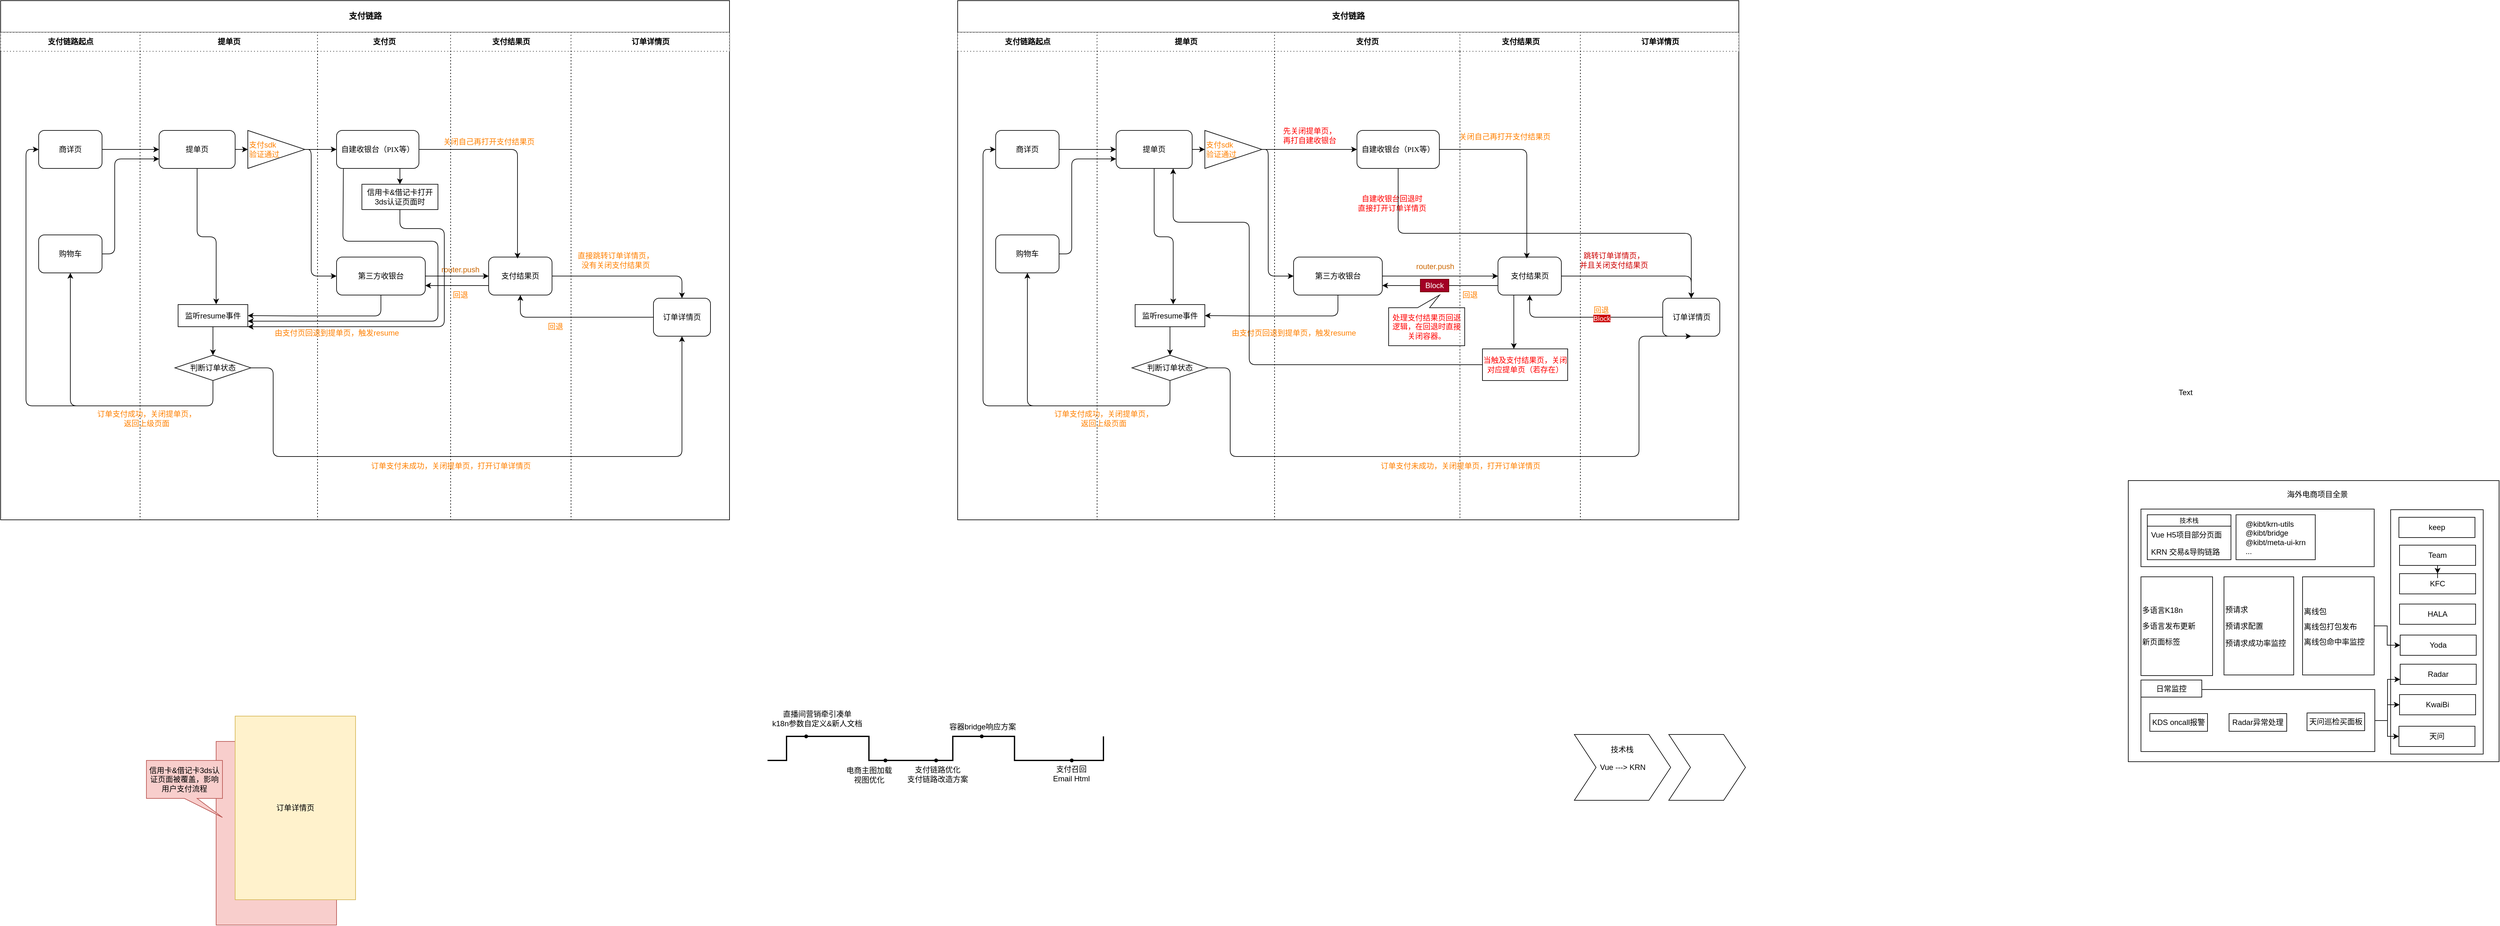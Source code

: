<mxfile version="22.1.11" type="github">
  <diagram name="Page-1" id="74e2e168-ea6b-b213-b513-2b3c1d86103e">
    <mxGraphModel dx="872" dy="529" grid="0" gridSize="10" guides="0" tooltips="1" connect="1" arrows="1" fold="1" page="1" pageScale="1" pageWidth="1100" pageHeight="850" background="none" math="0" shadow="0">
      <root>
        <mxCell id="0" />
        <mxCell id="1" parent="0" />
        <mxCell id="77e6c97f196da883-1" value="&lt;p style=&quot;line-height: 270%;&quot;&gt;&lt;font style=&quot;font-size: 13px;&quot;&gt;支付链路&lt;/font&gt;&lt;/p&gt;" style="swimlane;html=1;childLayout=stackLayout;startSize=50;rounded=0;shadow=0;labelBackgroundColor=none;strokeWidth=1;fontFamily=Verdana;fontSize=8;align=center;" parent="1" vertex="1">
          <mxGeometry x="80" y="150" width="1150" height="820" as="geometry">
            <mxRectangle x="70" y="40" width="70" height="20" as="alternateBounds" />
          </mxGeometry>
        </mxCell>
        <mxCell id="77e6c97f196da883-2" value="支付链路起点" style="swimlane;html=1;startSize=30;dashed=1;dashPattern=1 4;" parent="77e6c97f196da883-1" vertex="1">
          <mxGeometry y="50" width="220" height="770" as="geometry">
            <mxRectangle y="20" width="40" height="730" as="alternateBounds" />
          </mxGeometry>
        </mxCell>
        <mxCell id="77e6c97f196da883-10" value="&lt;font style=&quot;font-size: 12px;&quot;&gt;商详页&lt;/font&gt;" style="rounded=1;whiteSpace=wrap;html=1;shadow=0;labelBackgroundColor=none;strokeWidth=1;fontFamily=Verdana;fontSize=8;align=center;" parent="77e6c97f196da883-2" vertex="1">
          <mxGeometry x="60" y="155" width="100" height="60" as="geometry" />
        </mxCell>
        <mxCell id="P8WrUf40X3M7dqkF6_TZ-1" value="&lt;font style=&quot;font-size: 12px;&quot;&gt;购物车&lt;/font&gt;" style="rounded=1;whiteSpace=wrap;html=1;shadow=0;labelBackgroundColor=none;strokeWidth=1;fontFamily=Verdana;fontSize=8;align=center;" parent="77e6c97f196da883-2" vertex="1">
          <mxGeometry x="60" y="320" width="100" height="60" as="geometry" />
        </mxCell>
        <mxCell id="77e6c97f196da883-3" value="提单页" style="swimlane;html=1;startSize=30;dashed=1;dashPattern=1 4;" parent="77e6c97f196da883-1" vertex="1">
          <mxGeometry x="220" y="50" width="280" height="770" as="geometry" />
        </mxCell>
        <mxCell id="P8WrUf40X3M7dqkF6_TZ-40" style="edgeStyle=orthogonalEdgeStyle;rounded=1;orthogonalLoop=1;jettySize=auto;html=1;exitX=0.5;exitY=1;exitDx=0;exitDy=0;entryX=0.546;entryY=-0.01;entryDx=0;entryDy=0;entryPerimeter=0;" parent="77e6c97f196da883-3" source="77e6c97f196da883-11" target="P8WrUf40X3M7dqkF6_TZ-5" edge="1">
          <mxGeometry relative="1" as="geometry">
            <Array as="points">
              <mxPoint x="90" y="323" />
              <mxPoint x="120" y="323" />
            </Array>
          </mxGeometry>
        </mxCell>
        <mxCell id="77e6c97f196da883-11" value="&lt;font style=&quot;font-size: 12px;&quot;&gt;提单页&lt;/font&gt;" style="rounded=1;whiteSpace=wrap;html=1;shadow=0;labelBackgroundColor=none;strokeWidth=1;fontFamily=Verdana;fontSize=8;align=center;" parent="77e6c97f196da883-3" vertex="1">
          <mxGeometry x="30" y="155" width="120" height="60" as="geometry" />
        </mxCell>
        <mxCell id="P8WrUf40X3M7dqkF6_TZ-7" style="edgeStyle=orthogonalEdgeStyle;rounded=0;orthogonalLoop=1;jettySize=auto;html=1;exitX=0.5;exitY=1;exitDx=0;exitDy=0;entryX=0.5;entryY=0;entryDx=0;entryDy=0;" parent="77e6c97f196da883-3" source="P8WrUf40X3M7dqkF6_TZ-5" target="P8WrUf40X3M7dqkF6_TZ-8" edge="1">
          <mxGeometry relative="1" as="geometry">
            <mxPoint x="79.97" y="400.0" as="targetPoint" />
          </mxGeometry>
        </mxCell>
        <mxCell id="P8WrUf40X3M7dqkF6_TZ-5" value="监听resume事件" style="rounded=0;whiteSpace=wrap;html=1;" parent="77e6c97f196da883-3" vertex="1">
          <mxGeometry x="60" y="430" width="110" height="35" as="geometry" />
        </mxCell>
        <mxCell id="P8WrUf40X3M7dqkF6_TZ-8" value="判断订单状态" style="rhombus;whiteSpace=wrap;html=1;" parent="77e6c97f196da883-3" vertex="1">
          <mxGeometry x="55" y="510" width="120" height="40" as="geometry" />
        </mxCell>
        <mxCell id="P8WrUf40X3M7dqkF6_TZ-12" value="&lt;font color=&quot;#ff8000&quot;&gt;订单支付成功，关闭提单页，&lt;br&gt;返回上级页面&lt;/font&gt;" style="text;html=1;align=center;verticalAlign=middle;resizable=0;points=[];autosize=1;strokeColor=none;fillColor=none;" parent="77e6c97f196da883-3" vertex="1">
          <mxGeometry x="-80" y="590" width="180" height="40" as="geometry" />
        </mxCell>
        <mxCell id="P8WrUf40X3M7dqkF6_TZ-19" value="&lt;font color=&quot;#ff8000&quot;&gt;支付sdk&lt;br&gt;验证通过&lt;/font&gt;" style="triangle;whiteSpace=wrap;html=1;align=left;" parent="77e6c97f196da883-3" vertex="1">
          <mxGeometry x="170" y="155" width="90" height="60" as="geometry" />
        </mxCell>
        <mxCell id="P8WrUf40X3M7dqkF6_TZ-20" style="edgeStyle=orthogonalEdgeStyle;rounded=0;orthogonalLoop=1;jettySize=auto;html=1;exitX=1;exitY=0.5;exitDx=0;exitDy=0;entryX=0;entryY=0.5;entryDx=0;entryDy=0;" parent="77e6c97f196da883-3" source="77e6c97f196da883-11" target="P8WrUf40X3M7dqkF6_TZ-19" edge="1">
          <mxGeometry relative="1" as="geometry" />
        </mxCell>
        <mxCell id="77e6c97f196da883-4" value="支付页" style="swimlane;html=1;startSize=30;dashed=1;dashPattern=1 4;" parent="77e6c97f196da883-1" vertex="1">
          <mxGeometry x="500" y="50" width="210" height="770" as="geometry" />
        </mxCell>
        <mxCell id="P8WrUf40X3M7dqkF6_TZ-47" style="edgeStyle=orthogonalEdgeStyle;rounded=0;orthogonalLoop=1;jettySize=auto;html=1;exitX=0.75;exitY=1;exitDx=0;exitDy=0;entryX=0.5;entryY=0;entryDx=0;entryDy=0;" parent="77e6c97f196da883-4" source="77e6c97f196da883-12" target="P8WrUf40X3M7dqkF6_TZ-46" edge="1">
          <mxGeometry relative="1" as="geometry" />
        </mxCell>
        <mxCell id="77e6c97f196da883-12" value="&lt;font style=&quot;font-size: 12px;&quot;&gt;自建收银台（PIX等）&lt;/font&gt;" style="rounded=1;whiteSpace=wrap;html=1;shadow=0;labelBackgroundColor=none;strokeWidth=1;fontFamily=Verdana;fontSize=8;align=center;" parent="77e6c97f196da883-4" vertex="1">
          <mxGeometry x="30" y="155" width="130" height="60" as="geometry" />
        </mxCell>
        <mxCell id="77e6c97f196da883-14" value="&lt;font style=&quot;font-size: 12px;&quot;&gt;第三方收银台&lt;/font&gt;" style="rounded=1;whiteSpace=wrap;html=1;shadow=0;labelBackgroundColor=none;strokeWidth=1;fontFamily=Verdana;fontSize=8;align=center;" parent="77e6c97f196da883-4" vertex="1">
          <mxGeometry x="30" y="355" width="140" height="60" as="geometry" />
        </mxCell>
        <mxCell id="P8WrUf40X3M7dqkF6_TZ-26" value="&lt;font color=&quot;#ff8000&quot;&gt;由支付页回退到提单页，触发resume&lt;/font&gt;" style="text;html=1;align=center;verticalAlign=middle;resizable=0;points=[];autosize=1;strokeColor=none;fillColor=none;" parent="77e6c97f196da883-4" vertex="1">
          <mxGeometry x="-80" y="460" width="220" height="30" as="geometry" />
        </mxCell>
        <mxCell id="P8WrUf40X3M7dqkF6_TZ-46" value="信用卡&amp;amp;借记卡打开3ds认证页面时" style="rounded=0;whiteSpace=wrap;html=1;" parent="77e6c97f196da883-4" vertex="1">
          <mxGeometry x="70" y="240" width="120" height="40" as="geometry" />
        </mxCell>
        <mxCell id="77e6c97f196da883-5" value="支付结果页" style="swimlane;html=1;startSize=30;dashed=1;dashPattern=1 4;" parent="77e6c97f196da883-1" vertex="1">
          <mxGeometry x="710" y="50" width="190" height="770" as="geometry" />
        </mxCell>
        <mxCell id="77e6c97f196da883-15" value="&lt;font style=&quot;font-size: 12px;&quot;&gt;支付结果页&lt;/font&gt;" style="rounded=1;whiteSpace=wrap;html=1;shadow=0;labelBackgroundColor=none;strokeWidth=1;fontFamily=Verdana;fontSize=8;align=center;" parent="77e6c97f196da883-5" vertex="1">
          <mxGeometry x="60" y="355" width="100" height="60" as="geometry" />
        </mxCell>
        <mxCell id="P8WrUf40X3M7dqkF6_TZ-15" value="&lt;font color=&quot;#ff8000&quot;&gt;订单支付未成功，关闭提单页，打开订单详情页&lt;/font&gt;" style="text;html=1;align=center;verticalAlign=middle;resizable=0;points=[];autosize=1;strokeColor=none;fillColor=none;" parent="77e6c97f196da883-5" vertex="1">
          <mxGeometry x="-140" y="670" width="280" height="30" as="geometry" />
        </mxCell>
        <mxCell id="P8WrUf40X3M7dqkF6_TZ-33" value="&lt;font color=&quot;#ff8000&quot;&gt;回退&lt;/font&gt;" style="text;html=1;align=center;verticalAlign=middle;resizable=0;points=[];autosize=1;strokeColor=none;fillColor=none;" parent="77e6c97f196da883-5" vertex="1">
          <mxGeometry x="140" y="450" width="50" height="30" as="geometry" />
        </mxCell>
        <mxCell id="P8WrUf40X3M7dqkF6_TZ-35" value="&lt;font color=&quot;#ff8000&quot;&gt;回退&lt;/font&gt;" style="text;html=1;align=center;verticalAlign=middle;resizable=0;points=[];autosize=1;strokeColor=none;fillColor=none;" parent="77e6c97f196da883-5" vertex="1">
          <mxGeometry x="-10" y="400" width="50" height="30" as="geometry" />
        </mxCell>
        <mxCell id="P8WrUf40X3M7dqkF6_TZ-45" value="&lt;font color=&quot;#cc6600&quot;&gt;router.push&lt;/font&gt;" style="text;html=1;align=center;verticalAlign=middle;resizable=0;points=[];autosize=1;strokeColor=none;fillColor=none;" parent="77e6c97f196da883-5" vertex="1">
          <mxGeometry x="-25" y="360" width="80" height="30" as="geometry" />
        </mxCell>
        <mxCell id="77e6c97f196da883-6" value="订单详情页" style="swimlane;html=1;startSize=30;dashed=1;dashPattern=1 4;" parent="77e6c97f196da883-1" vertex="1">
          <mxGeometry x="900" y="50" width="250" height="770" as="geometry" />
        </mxCell>
        <mxCell id="77e6c97f196da883-18" value="&lt;font style=&quot;font-size: 12px;&quot;&gt;订单详情页&lt;/font&gt;" style="rounded=1;whiteSpace=wrap;html=1;shadow=0;labelBackgroundColor=none;strokeWidth=1;fontFamily=Verdana;fontSize=8;align=center;" parent="77e6c97f196da883-6" vertex="1">
          <mxGeometry x="130" y="420" width="90" height="60" as="geometry" />
        </mxCell>
        <mxCell id="P8WrUf40X3M7dqkF6_TZ-31" value="&lt;font color=&quot;#ff8000&quot;&gt;直接跳转订单详情页，&lt;br&gt;没有关闭支付结果页&lt;/font&gt;" style="text;html=1;align=center;verticalAlign=middle;resizable=0;points=[];autosize=1;strokeColor=none;fillColor=none;" parent="77e6c97f196da883-6" vertex="1">
          <mxGeometry y="340" width="140" height="40" as="geometry" />
        </mxCell>
        <mxCell id="P8WrUf40X3M7dqkF6_TZ-2" style="edgeStyle=orthogonalEdgeStyle;rounded=1;orthogonalLoop=1;jettySize=auto;html=1;exitX=1;exitY=0.5;exitDx=0;exitDy=0;entryX=0;entryY=0.5;entryDx=0;entryDy=0;" parent="77e6c97f196da883-1" source="77e6c97f196da883-10" target="77e6c97f196da883-11" edge="1">
          <mxGeometry relative="1" as="geometry" />
        </mxCell>
        <mxCell id="P8WrUf40X3M7dqkF6_TZ-3" style="edgeStyle=orthogonalEdgeStyle;rounded=1;orthogonalLoop=1;jettySize=auto;html=1;entryX=0;entryY=0.75;entryDx=0;entryDy=0;" parent="77e6c97f196da883-1" source="P8WrUf40X3M7dqkF6_TZ-1" target="77e6c97f196da883-11" edge="1">
          <mxGeometry relative="1" as="geometry">
            <Array as="points">
              <mxPoint x="180" y="400" />
              <mxPoint x="180" y="250" />
            </Array>
          </mxGeometry>
        </mxCell>
        <mxCell id="P8WrUf40X3M7dqkF6_TZ-9" style="edgeStyle=orthogonalEdgeStyle;rounded=1;orthogonalLoop=1;jettySize=auto;html=1;exitX=0.5;exitY=1;exitDx=0;exitDy=0;entryX=0.5;entryY=1;entryDx=0;entryDy=0;" parent="77e6c97f196da883-1" source="P8WrUf40X3M7dqkF6_TZ-8" target="P8WrUf40X3M7dqkF6_TZ-1" edge="1">
          <mxGeometry relative="1" as="geometry">
            <Array as="points">
              <mxPoint x="275" y="640" />
              <mxPoint x="80" y="640" />
            </Array>
          </mxGeometry>
        </mxCell>
        <mxCell id="P8WrUf40X3M7dqkF6_TZ-21" style="edgeStyle=orthogonalEdgeStyle;rounded=1;orthogonalLoop=1;jettySize=auto;html=1;entryX=1;entryY=0.5;entryDx=0;entryDy=0;" parent="77e6c97f196da883-1" source="77e6c97f196da883-14" target="P8WrUf40X3M7dqkF6_TZ-5" edge="1">
          <mxGeometry relative="1" as="geometry">
            <Array as="points">
              <mxPoint x="600" y="498" />
              <mxPoint x="460" y="498" />
            </Array>
          </mxGeometry>
        </mxCell>
        <mxCell id="P8WrUf40X3M7dqkF6_TZ-28" style="edgeStyle=orthogonalEdgeStyle;rounded=0;orthogonalLoop=1;jettySize=auto;html=1;" parent="77e6c97f196da883-1" source="77e6c97f196da883-14" target="77e6c97f196da883-15" edge="1">
          <mxGeometry relative="1" as="geometry" />
        </mxCell>
        <mxCell id="P8WrUf40X3M7dqkF6_TZ-29" style="edgeStyle=orthogonalEdgeStyle;rounded=1;orthogonalLoop=1;jettySize=auto;html=1;exitX=1;exitY=0.5;exitDx=0;exitDy=0;entryX=0.455;entryY=0.039;entryDx=0;entryDy=0;entryPerimeter=0;" parent="77e6c97f196da883-1" source="77e6c97f196da883-12" target="77e6c97f196da883-15" edge="1">
          <mxGeometry relative="1" as="geometry" />
        </mxCell>
        <mxCell id="P8WrUf40X3M7dqkF6_TZ-14" style="edgeStyle=orthogonalEdgeStyle;rounded=1;orthogonalLoop=1;jettySize=auto;html=1;exitX=1;exitY=0.5;exitDx=0;exitDy=0;entryX=0.5;entryY=1;entryDx=0;entryDy=0;" parent="77e6c97f196da883-1" source="P8WrUf40X3M7dqkF6_TZ-8" target="77e6c97f196da883-18" edge="1">
          <mxGeometry relative="1" as="geometry">
            <mxPoint x="420.03" y="520.0" as="sourcePoint" />
            <mxPoint x="780" y="540" as="targetPoint" />
            <Array as="points">
              <mxPoint x="430" y="580" />
              <mxPoint x="430" y="720" />
              <mxPoint x="1075" y="720" />
            </Array>
          </mxGeometry>
        </mxCell>
        <mxCell id="P8WrUf40X3M7dqkF6_TZ-32" style="edgeStyle=orthogonalEdgeStyle;rounded=1;orthogonalLoop=1;jettySize=auto;html=1;" parent="77e6c97f196da883-1" source="77e6c97f196da883-18" target="77e6c97f196da883-15" edge="1">
          <mxGeometry relative="1" as="geometry" />
        </mxCell>
        <mxCell id="P8WrUf40X3M7dqkF6_TZ-25" style="edgeStyle=orthogonalEdgeStyle;rounded=1;orthogonalLoop=1;jettySize=auto;html=1;exitX=0.083;exitY=1.03;exitDx=0;exitDy=0;entryX=1;entryY=0.75;entryDx=0;entryDy=0;exitPerimeter=0;" parent="77e6c97f196da883-1" source="77e6c97f196da883-12" target="P8WrUf40X3M7dqkF6_TZ-5" edge="1">
          <mxGeometry relative="1" as="geometry">
            <mxPoint x="510.0" y="265" as="sourcePoint" />
            <mxPoint x="320" y="506.25" as="targetPoint" />
            <Array as="points">
              <mxPoint x="541" y="265" />
              <mxPoint x="540" y="380" />
              <mxPoint x="690" y="380" />
              <mxPoint x="690" y="506" />
            </Array>
          </mxGeometry>
        </mxCell>
        <mxCell id="P8WrUf40X3M7dqkF6_TZ-38" style="edgeStyle=orthogonalEdgeStyle;rounded=0;orthogonalLoop=1;jettySize=auto;html=1;entryX=0;entryY=0.5;entryDx=0;entryDy=0;" parent="77e6c97f196da883-1" source="P8WrUf40X3M7dqkF6_TZ-19" target="77e6c97f196da883-12" edge="1">
          <mxGeometry relative="1" as="geometry" />
        </mxCell>
        <mxCell id="P8WrUf40X3M7dqkF6_TZ-39" style="edgeStyle=orthogonalEdgeStyle;rounded=1;orthogonalLoop=1;jettySize=auto;html=1;exitX=1;exitY=0.5;exitDx=0;exitDy=0;entryX=0;entryY=0.5;entryDx=0;entryDy=0;" parent="77e6c97f196da883-1" source="P8WrUf40X3M7dqkF6_TZ-19" target="77e6c97f196da883-14" edge="1">
          <mxGeometry relative="1" as="geometry">
            <Array as="points">
              <mxPoint x="490" y="235" />
              <mxPoint x="490" y="435" />
            </Array>
          </mxGeometry>
        </mxCell>
        <mxCell id="P8WrUf40X3M7dqkF6_TZ-41" style="edgeStyle=orthogonalEdgeStyle;rounded=0;orthogonalLoop=1;jettySize=auto;html=1;exitX=0;exitY=0.75;exitDx=0;exitDy=0;entryX=1;entryY=0.75;entryDx=0;entryDy=0;" parent="77e6c97f196da883-1" source="77e6c97f196da883-15" target="77e6c97f196da883-14" edge="1">
          <mxGeometry relative="1" as="geometry" />
        </mxCell>
        <mxCell id="P8WrUf40X3M7dqkF6_TZ-42" style="edgeStyle=orthogonalEdgeStyle;rounded=1;orthogonalLoop=1;jettySize=auto;html=1;exitX=1;exitY=0.5;exitDx=0;exitDy=0;entryX=0.5;entryY=0;entryDx=0;entryDy=0;" parent="77e6c97f196da883-1" source="77e6c97f196da883-15" target="77e6c97f196da883-18" edge="1">
          <mxGeometry relative="1" as="geometry" />
        </mxCell>
        <mxCell id="P8WrUf40X3M7dqkF6_TZ-48" style="edgeStyle=orthogonalEdgeStyle;rounded=1;orthogonalLoop=1;jettySize=auto;html=1;exitX=0.5;exitY=1;exitDx=0;exitDy=0;entryX=1;entryY=1;entryDx=0;entryDy=0;" parent="77e6c97f196da883-1" source="P8WrUf40X3M7dqkF6_TZ-46" target="P8WrUf40X3M7dqkF6_TZ-5" edge="1">
          <mxGeometry relative="1" as="geometry">
            <Array as="points">
              <mxPoint x="630" y="360" />
              <mxPoint x="700" y="360" />
              <mxPoint x="700" y="515" />
            </Array>
          </mxGeometry>
        </mxCell>
        <mxCell id="P8WrUf40X3M7dqkF6_TZ-43" value="" style="endArrow=classic;html=1;rounded=1;entryX=0;entryY=0.5;entryDx=0;entryDy=0;" parent="1" target="77e6c97f196da883-10" edge="1">
          <mxGeometry width="50" height="50" relative="1" as="geometry">
            <mxPoint x="200" y="790" as="sourcePoint" />
            <mxPoint x="610" y="550" as="targetPoint" />
            <Array as="points">
              <mxPoint x="120" y="790" />
              <mxPoint x="120" y="385" />
            </Array>
          </mxGeometry>
        </mxCell>
        <mxCell id="P8WrUf40X3M7dqkF6_TZ-44" value="&lt;font color=&quot;#ff8000&quot;&gt;关闭自己再打开支付结果页&lt;/font&gt;" style="text;html=1;align=center;verticalAlign=middle;resizable=0;points=[];autosize=1;strokeColor=none;fillColor=none;" parent="1" vertex="1">
          <mxGeometry x="765" y="358" width="170" height="30" as="geometry" />
        </mxCell>
        <mxCell id="P8WrUf40X3M7dqkF6_TZ-49" value="" style="rounded=0;whiteSpace=wrap;html=1;fillColor=#f8cecc;strokeColor=#b85450;" parent="1" vertex="1">
          <mxGeometry x="420" y="1320" width="190" height="290" as="geometry" />
        </mxCell>
        <mxCell id="P8WrUf40X3M7dqkF6_TZ-50" value="订单详情页" style="rounded=0;whiteSpace=wrap;html=1;fillColor=#fff2cc;strokeColor=#d6b656;" parent="1" vertex="1">
          <mxGeometry x="450" y="1280" width="190" height="290" as="geometry" />
        </mxCell>
        <mxCell id="P8WrUf40X3M7dqkF6_TZ-51" value="信用卡&amp;amp;借记卡3ds认证页面被覆盖，影响用户支付流程" style="shape=callout;whiteSpace=wrap;html=1;perimeter=calloutPerimeter;rotation=0;position2=1;fillColor=#f8cecc;strokeColor=#b85450;" parent="1" vertex="1">
          <mxGeometry x="310" y="1350" width="120" height="90" as="geometry" />
        </mxCell>
        <mxCell id="P8WrUf40X3M7dqkF6_TZ-94" value="" style="endArrow=classic;html=1;rounded=1;entryX=0;entryY=0.5;entryDx=0;entryDy=0;" parent="1" target="P8WrUf40X3M7dqkF6_TZ-54" edge="1">
          <mxGeometry width="50" height="50" relative="1" as="geometry">
            <mxPoint x="1710" y="790" as="sourcePoint" />
            <mxPoint x="2120" y="550" as="targetPoint" />
            <Array as="points">
              <mxPoint x="1630" y="790" />
              <mxPoint x="1630" y="385" />
            </Array>
          </mxGeometry>
        </mxCell>
        <mxCell id="P8WrUf40X3M7dqkF6_TZ-52" value="&lt;p style=&quot;line-height: 270%;&quot;&gt;&lt;font style=&quot;font-size: 13px;&quot;&gt;支付链路&lt;/font&gt;&lt;/p&gt;" style="swimlane;html=1;childLayout=stackLayout;startSize=50;rounded=0;shadow=0;labelBackgroundColor=none;strokeWidth=1;fontFamily=Verdana;fontSize=8;align=center;" parent="1" vertex="1">
          <mxGeometry x="1590" y="150" width="1232.5" height="820" as="geometry">
            <mxRectangle x="70" y="40" width="70" height="20" as="alternateBounds" />
          </mxGeometry>
        </mxCell>
        <mxCell id="P8WrUf40X3M7dqkF6_TZ-91" style="edgeStyle=orthogonalEdgeStyle;rounded=0;orthogonalLoop=1;jettySize=auto;html=1;exitX=0;exitY=0.75;exitDx=0;exitDy=0;entryX=1;entryY=0.75;entryDx=0;entryDy=0;" parent="P8WrUf40X3M7dqkF6_TZ-52" source="P8WrUf40X3M7dqkF6_TZ-72" target="P8WrUf40X3M7dqkF6_TZ-68" edge="1">
          <mxGeometry relative="1" as="geometry">
            <Array as="points">
              <mxPoint x="760" y="450" />
              <mxPoint x="760" y="450" />
            </Array>
          </mxGeometry>
        </mxCell>
        <mxCell id="P8WrUf40X3M7dqkF6_TZ-53" value="支付链路起点" style="swimlane;html=1;startSize=30;dashed=1;dashPattern=1 4;" parent="P8WrUf40X3M7dqkF6_TZ-52" vertex="1">
          <mxGeometry y="50" width="220" height="770" as="geometry">
            <mxRectangle y="20" width="40" height="730" as="alternateBounds" />
          </mxGeometry>
        </mxCell>
        <mxCell id="P8WrUf40X3M7dqkF6_TZ-54" value="&lt;font style=&quot;font-size: 12px;&quot;&gt;商详页&lt;/font&gt;" style="rounded=1;whiteSpace=wrap;html=1;shadow=0;labelBackgroundColor=none;strokeWidth=1;fontFamily=Verdana;fontSize=8;align=center;" parent="P8WrUf40X3M7dqkF6_TZ-53" vertex="1">
          <mxGeometry x="60" y="155" width="100" height="60" as="geometry" />
        </mxCell>
        <mxCell id="P8WrUf40X3M7dqkF6_TZ-55" value="&lt;font style=&quot;font-size: 12px;&quot;&gt;购物车&lt;/font&gt;" style="rounded=1;whiteSpace=wrap;html=1;shadow=0;labelBackgroundColor=none;strokeWidth=1;fontFamily=Verdana;fontSize=8;align=center;" parent="P8WrUf40X3M7dqkF6_TZ-53" vertex="1">
          <mxGeometry x="60" y="320" width="100" height="60" as="geometry" />
        </mxCell>
        <mxCell id="P8WrUf40X3M7dqkF6_TZ-56" value="提单页" style="swimlane;html=1;startSize=30;dashed=1;dashPattern=1 4;" parent="P8WrUf40X3M7dqkF6_TZ-52" vertex="1">
          <mxGeometry x="220" y="50" width="280" height="770" as="geometry" />
        </mxCell>
        <mxCell id="P8WrUf40X3M7dqkF6_TZ-57" style="edgeStyle=orthogonalEdgeStyle;rounded=1;orthogonalLoop=1;jettySize=auto;html=1;exitX=0.5;exitY=1;exitDx=0;exitDy=0;entryX=0.546;entryY=-0.01;entryDx=0;entryDy=0;entryPerimeter=0;" parent="P8WrUf40X3M7dqkF6_TZ-56" source="P8WrUf40X3M7dqkF6_TZ-58" target="P8WrUf40X3M7dqkF6_TZ-60" edge="1">
          <mxGeometry relative="1" as="geometry">
            <Array as="points">
              <mxPoint x="90" y="323" />
              <mxPoint x="120" y="323" />
            </Array>
          </mxGeometry>
        </mxCell>
        <mxCell id="P8WrUf40X3M7dqkF6_TZ-58" value="&lt;font style=&quot;font-size: 12px;&quot;&gt;提单页&lt;/font&gt;" style="rounded=1;whiteSpace=wrap;html=1;shadow=0;labelBackgroundColor=none;strokeWidth=1;fontFamily=Verdana;fontSize=8;align=center;" parent="P8WrUf40X3M7dqkF6_TZ-56" vertex="1">
          <mxGeometry x="30" y="155" width="120" height="60" as="geometry" />
        </mxCell>
        <mxCell id="P8WrUf40X3M7dqkF6_TZ-59" style="edgeStyle=orthogonalEdgeStyle;rounded=0;orthogonalLoop=1;jettySize=auto;html=1;exitX=0.5;exitY=1;exitDx=0;exitDy=0;entryX=0.5;entryY=0;entryDx=0;entryDy=0;" parent="P8WrUf40X3M7dqkF6_TZ-56" source="P8WrUf40X3M7dqkF6_TZ-60" target="P8WrUf40X3M7dqkF6_TZ-61" edge="1">
          <mxGeometry relative="1" as="geometry">
            <mxPoint x="79.97" y="400.0" as="targetPoint" />
          </mxGeometry>
        </mxCell>
        <mxCell id="P8WrUf40X3M7dqkF6_TZ-60" value="监听resume事件" style="rounded=0;whiteSpace=wrap;html=1;" parent="P8WrUf40X3M7dqkF6_TZ-56" vertex="1">
          <mxGeometry x="60" y="430" width="110" height="35" as="geometry" />
        </mxCell>
        <mxCell id="P8WrUf40X3M7dqkF6_TZ-61" value="判断订单状态" style="rhombus;whiteSpace=wrap;html=1;" parent="P8WrUf40X3M7dqkF6_TZ-56" vertex="1">
          <mxGeometry x="55" y="510" width="120" height="40" as="geometry" />
        </mxCell>
        <mxCell id="P8WrUf40X3M7dqkF6_TZ-62" value="&lt;font color=&quot;#ff8000&quot;&gt;订单支付成功，关闭提单页，&lt;br&gt;返回上级页面&lt;/font&gt;" style="text;html=1;align=center;verticalAlign=middle;resizable=0;points=[];autosize=1;strokeColor=none;fillColor=none;" parent="P8WrUf40X3M7dqkF6_TZ-56" vertex="1">
          <mxGeometry x="-80" y="590" width="180" height="40" as="geometry" />
        </mxCell>
        <mxCell id="P8WrUf40X3M7dqkF6_TZ-63" value="&lt;font color=&quot;#ff8000&quot;&gt;支付sdk&lt;br&gt;验证通过&lt;/font&gt;" style="triangle;whiteSpace=wrap;html=1;align=left;" parent="P8WrUf40X3M7dqkF6_TZ-56" vertex="1">
          <mxGeometry x="170" y="155" width="90" height="60" as="geometry" />
        </mxCell>
        <mxCell id="P8WrUf40X3M7dqkF6_TZ-64" style="edgeStyle=orthogonalEdgeStyle;rounded=0;orthogonalLoop=1;jettySize=auto;html=1;exitX=1;exitY=0.5;exitDx=0;exitDy=0;entryX=0;entryY=0.5;entryDx=0;entryDy=0;" parent="P8WrUf40X3M7dqkF6_TZ-56" source="P8WrUf40X3M7dqkF6_TZ-58" target="P8WrUf40X3M7dqkF6_TZ-63" edge="1">
          <mxGeometry relative="1" as="geometry" />
        </mxCell>
        <mxCell id="P8WrUf40X3M7dqkF6_TZ-65" value="支付页" style="swimlane;html=1;startSize=30;dashed=1;dashPattern=1 4;" parent="P8WrUf40X3M7dqkF6_TZ-52" vertex="1">
          <mxGeometry x="500" y="50" width="292.5" height="770" as="geometry" />
        </mxCell>
        <mxCell id="P8WrUf40X3M7dqkF6_TZ-67" value="&lt;font style=&quot;font-size: 12px;&quot;&gt;自建收银台（PIX等）&lt;/font&gt;" style="rounded=1;whiteSpace=wrap;html=1;shadow=0;labelBackgroundColor=none;strokeWidth=1;fontFamily=Verdana;fontSize=8;align=center;" parent="P8WrUf40X3M7dqkF6_TZ-65" vertex="1">
          <mxGeometry x="130" y="155" width="130" height="60" as="geometry" />
        </mxCell>
        <mxCell id="P8WrUf40X3M7dqkF6_TZ-68" value="&lt;font style=&quot;font-size: 12px;&quot;&gt;第三方收银台&lt;/font&gt;" style="rounded=1;whiteSpace=wrap;html=1;shadow=0;labelBackgroundColor=none;strokeWidth=1;fontFamily=Verdana;fontSize=8;align=center;" parent="P8WrUf40X3M7dqkF6_TZ-65" vertex="1">
          <mxGeometry x="30" y="355" width="140" height="60" as="geometry" />
        </mxCell>
        <mxCell id="P8WrUf40X3M7dqkF6_TZ-69" value="&lt;font color=&quot;#ff8000&quot;&gt;由支付页回退到提单页，触发resume&lt;/font&gt;" style="text;html=1;align=center;verticalAlign=middle;resizable=0;points=[];autosize=1;strokeColor=none;fillColor=none;" parent="P8WrUf40X3M7dqkF6_TZ-65" vertex="1">
          <mxGeometry x="-80" y="460" width="220" height="30" as="geometry" />
        </mxCell>
        <mxCell id="P8WrUf40X3M7dqkF6_TZ-96" value="&lt;font color=&quot;#ff0000&quot;&gt;处理支付结果页回退逻辑，在回退时直接关闭容器。&lt;/font&gt;" style="shape=callout;whiteSpace=wrap;html=1;perimeter=calloutPerimeter;position2=0.67;base=19;size=20;position=0.38;flipV=1;" parent="P8WrUf40X3M7dqkF6_TZ-65" vertex="1">
          <mxGeometry x="180" y="415" width="120" height="80" as="geometry" />
        </mxCell>
        <mxCell id="P8WrUf40X3M7dqkF6_TZ-100" value="Block" style="rounded=0;whiteSpace=wrap;html=1;fillColor=#a20025;fontColor=#ffffff;strokeColor=#6F0000;" parent="P8WrUf40X3M7dqkF6_TZ-65" vertex="1">
          <mxGeometry x="230" y="390" width="45" height="20" as="geometry" />
        </mxCell>
        <mxCell id="P8WrUf40X3M7dqkF6_TZ-101" value="&lt;font color=&quot;#ff0000&quot;&gt;先关闭提单页，&lt;br&gt;再打自建收银台&lt;/font&gt;" style="text;html=1;align=center;verticalAlign=middle;resizable=0;points=[];autosize=1;strokeColor=none;fillColor=none;" parent="P8WrUf40X3M7dqkF6_TZ-65" vertex="1">
          <mxGeometry y="143" width="110" height="40" as="geometry" />
        </mxCell>
        <mxCell id="P8WrUf40X3M7dqkF6_TZ-103" value="&lt;font color=&quot;#ff0000&quot;&gt;自建收银台回退时&lt;br&gt;直接打开订单详情页&lt;/font&gt;" style="text;html=1;align=center;verticalAlign=middle;resizable=0;points=[];autosize=1;strokeColor=none;fillColor=none;" parent="P8WrUf40X3M7dqkF6_TZ-65" vertex="1">
          <mxGeometry x="120" y="250" width="130" height="40" as="geometry" />
        </mxCell>
        <mxCell id="P8WrUf40X3M7dqkF6_TZ-76" value="&lt;font color=&quot;#cc6600&quot;&gt;router.push&lt;/font&gt;" style="text;html=1;align=center;verticalAlign=middle;resizable=0;points=[];autosize=1;strokeColor=none;fillColor=none;" parent="P8WrUf40X3M7dqkF6_TZ-65" vertex="1">
          <mxGeometry x="212.5" y="355" width="80" height="30" as="geometry" />
        </mxCell>
        <mxCell id="P8WrUf40X3M7dqkF6_TZ-71" value="支付结果页" style="swimlane;html=1;startSize=30;dashed=1;dashPattern=1 4;" parent="P8WrUf40X3M7dqkF6_TZ-52" vertex="1">
          <mxGeometry x="792.5" y="50" width="190" height="770" as="geometry" />
        </mxCell>
        <mxCell id="P8WrUf40X3M7dqkF6_TZ-105" style="edgeStyle=orthogonalEdgeStyle;rounded=0;orthogonalLoop=1;jettySize=auto;html=1;exitX=0.25;exitY=1;exitDx=0;exitDy=0;" parent="P8WrUf40X3M7dqkF6_TZ-71" source="P8WrUf40X3M7dqkF6_TZ-72" edge="1">
          <mxGeometry relative="1" as="geometry">
            <mxPoint x="85.071" y="500" as="targetPoint" />
          </mxGeometry>
        </mxCell>
        <mxCell id="P8WrUf40X3M7dqkF6_TZ-72" value="&lt;font style=&quot;font-size: 12px;&quot;&gt;支付结果页&lt;/font&gt;" style="rounded=1;whiteSpace=wrap;html=1;shadow=0;labelBackgroundColor=none;strokeWidth=1;fontFamily=Verdana;fontSize=8;align=center;" parent="P8WrUf40X3M7dqkF6_TZ-71" vertex="1">
          <mxGeometry x="60" y="355" width="100" height="60" as="geometry" />
        </mxCell>
        <mxCell id="P8WrUf40X3M7dqkF6_TZ-73" value="&lt;font color=&quot;#ff8000&quot;&gt;订单支付未成功，关闭提单页，打开订单详情页&lt;/font&gt;" style="text;html=1;align=center;verticalAlign=middle;resizable=0;points=[];autosize=1;strokeColor=none;fillColor=none;" parent="P8WrUf40X3M7dqkF6_TZ-71" vertex="1">
          <mxGeometry x="-140" y="670" width="280" height="30" as="geometry" />
        </mxCell>
        <mxCell id="P8WrUf40X3M7dqkF6_TZ-75" value="&lt;font color=&quot;#ff8000&quot;&gt;回退&lt;/font&gt;" style="text;html=1;align=center;verticalAlign=middle;resizable=0;points=[];autosize=1;strokeColor=none;fillColor=none;" parent="P8WrUf40X3M7dqkF6_TZ-71" vertex="1">
          <mxGeometry x="-10" y="400" width="50" height="30" as="geometry" />
        </mxCell>
        <mxCell id="P8WrUf40X3M7dqkF6_TZ-95" value="&lt;font color=&quot;#ff8000&quot;&gt;关闭自己再打开支付结果页&lt;/font&gt;" style="text;html=1;align=center;verticalAlign=middle;resizable=0;points=[];autosize=1;strokeColor=none;fillColor=none;" parent="P8WrUf40X3M7dqkF6_TZ-71" vertex="1">
          <mxGeometry x="-15" y="150" width="170" height="30" as="geometry" />
        </mxCell>
        <mxCell id="P8WrUf40X3M7dqkF6_TZ-106" value="&lt;font color=&quot;#ff0000&quot;&gt;当触及支付结果页，关闭对应提单页（若存在）&lt;/font&gt;" style="rounded=0;whiteSpace=wrap;html=1;" parent="P8WrUf40X3M7dqkF6_TZ-71" vertex="1">
          <mxGeometry x="35.5" y="500" width="134.5" height="50" as="geometry" />
        </mxCell>
        <mxCell id="P8WrUf40X3M7dqkF6_TZ-77" value="订单详情页" style="swimlane;html=1;startSize=30;dashed=1;dashPattern=1 4;" parent="P8WrUf40X3M7dqkF6_TZ-52" vertex="1">
          <mxGeometry x="982.5" y="50" width="250" height="770" as="geometry" />
        </mxCell>
        <mxCell id="P8WrUf40X3M7dqkF6_TZ-78" value="&lt;font style=&quot;font-size: 12px;&quot;&gt;订单详情页&lt;/font&gt;" style="rounded=1;whiteSpace=wrap;html=1;shadow=0;labelBackgroundColor=none;strokeWidth=1;fontFamily=Verdana;fontSize=8;align=center;" parent="P8WrUf40X3M7dqkF6_TZ-77" vertex="1">
          <mxGeometry x="130" y="420" width="90" height="60" as="geometry" />
        </mxCell>
        <mxCell id="P8WrUf40X3M7dqkF6_TZ-79" value="&lt;font color=&quot;#cc0000&quot;&gt;跳转订单详情页，&lt;br&gt;并且关闭支付结果页&lt;/font&gt;" style="text;html=1;align=center;verticalAlign=middle;resizable=0;points=[];autosize=1;strokeColor=none;fillColor=none;" parent="P8WrUf40X3M7dqkF6_TZ-77" vertex="1">
          <mxGeometry x="-12.5" y="340" width="130" height="40" as="geometry" />
        </mxCell>
        <mxCell id="P8WrUf40X3M7dqkF6_TZ-74" value="&lt;font color=&quot;#ff8000&quot;&gt;回退&lt;/font&gt;" style="text;html=1;align=center;verticalAlign=middle;resizable=0;points=[];autosize=1;strokeColor=none;fillColor=none;" parent="P8WrUf40X3M7dqkF6_TZ-77" vertex="1">
          <mxGeometry x="7.5" y="424" width="50" height="30" as="geometry" />
        </mxCell>
        <mxCell id="P8WrUf40X3M7dqkF6_TZ-80" style="edgeStyle=orthogonalEdgeStyle;rounded=1;orthogonalLoop=1;jettySize=auto;html=1;exitX=1;exitY=0.5;exitDx=0;exitDy=0;entryX=0;entryY=0.5;entryDx=0;entryDy=0;" parent="P8WrUf40X3M7dqkF6_TZ-52" source="P8WrUf40X3M7dqkF6_TZ-54" target="P8WrUf40X3M7dqkF6_TZ-58" edge="1">
          <mxGeometry relative="1" as="geometry" />
        </mxCell>
        <mxCell id="P8WrUf40X3M7dqkF6_TZ-81" style="edgeStyle=orthogonalEdgeStyle;rounded=1;orthogonalLoop=1;jettySize=auto;html=1;entryX=0;entryY=0.75;entryDx=0;entryDy=0;" parent="P8WrUf40X3M7dqkF6_TZ-52" source="P8WrUf40X3M7dqkF6_TZ-55" target="P8WrUf40X3M7dqkF6_TZ-58" edge="1">
          <mxGeometry relative="1" as="geometry">
            <Array as="points">
              <mxPoint x="180" y="400" />
              <mxPoint x="180" y="250" />
            </Array>
          </mxGeometry>
        </mxCell>
        <mxCell id="P8WrUf40X3M7dqkF6_TZ-82" style="edgeStyle=orthogonalEdgeStyle;rounded=1;orthogonalLoop=1;jettySize=auto;html=1;exitX=0.5;exitY=1;exitDx=0;exitDy=0;entryX=0.5;entryY=1;entryDx=0;entryDy=0;" parent="P8WrUf40X3M7dqkF6_TZ-52" source="P8WrUf40X3M7dqkF6_TZ-61" target="P8WrUf40X3M7dqkF6_TZ-55" edge="1">
          <mxGeometry relative="1" as="geometry">
            <Array as="points">
              <mxPoint x="275" y="640" />
              <mxPoint x="80" y="640" />
            </Array>
          </mxGeometry>
        </mxCell>
        <mxCell id="P8WrUf40X3M7dqkF6_TZ-83" style="edgeStyle=orthogonalEdgeStyle;rounded=1;orthogonalLoop=1;jettySize=auto;html=1;entryX=1;entryY=0.5;entryDx=0;entryDy=0;" parent="P8WrUf40X3M7dqkF6_TZ-52" source="P8WrUf40X3M7dqkF6_TZ-68" target="P8WrUf40X3M7dqkF6_TZ-60" edge="1">
          <mxGeometry relative="1" as="geometry">
            <Array as="points">
              <mxPoint x="600" y="498" />
              <mxPoint x="460" y="498" />
            </Array>
          </mxGeometry>
        </mxCell>
        <mxCell id="P8WrUf40X3M7dqkF6_TZ-84" style="edgeStyle=orthogonalEdgeStyle;rounded=0;orthogonalLoop=1;jettySize=auto;html=1;" parent="P8WrUf40X3M7dqkF6_TZ-52" source="P8WrUf40X3M7dqkF6_TZ-68" target="P8WrUf40X3M7dqkF6_TZ-72" edge="1">
          <mxGeometry relative="1" as="geometry" />
        </mxCell>
        <mxCell id="P8WrUf40X3M7dqkF6_TZ-85" style="edgeStyle=orthogonalEdgeStyle;rounded=1;orthogonalLoop=1;jettySize=auto;html=1;exitX=1;exitY=0.5;exitDx=0;exitDy=0;entryX=0.455;entryY=0.039;entryDx=0;entryDy=0;entryPerimeter=0;" parent="P8WrUf40X3M7dqkF6_TZ-52" source="P8WrUf40X3M7dqkF6_TZ-67" target="P8WrUf40X3M7dqkF6_TZ-72" edge="1">
          <mxGeometry relative="1" as="geometry" />
        </mxCell>
        <mxCell id="P8WrUf40X3M7dqkF6_TZ-86" style="edgeStyle=orthogonalEdgeStyle;rounded=1;orthogonalLoop=1;jettySize=auto;html=1;exitX=1;exitY=0.5;exitDx=0;exitDy=0;entryX=0.5;entryY=1;entryDx=0;entryDy=0;" parent="P8WrUf40X3M7dqkF6_TZ-52" source="P8WrUf40X3M7dqkF6_TZ-61" target="P8WrUf40X3M7dqkF6_TZ-78" edge="1">
          <mxGeometry relative="1" as="geometry">
            <mxPoint x="420.03" y="520.0" as="sourcePoint" />
            <mxPoint x="780" y="540" as="targetPoint" />
            <Array as="points">
              <mxPoint x="430" y="580" />
              <mxPoint x="430" y="720" />
              <mxPoint x="1075" y="720" />
            </Array>
          </mxGeometry>
        </mxCell>
        <mxCell id="P8WrUf40X3M7dqkF6_TZ-87" style="edgeStyle=orthogonalEdgeStyle;rounded=1;orthogonalLoop=1;jettySize=auto;html=1;" parent="P8WrUf40X3M7dqkF6_TZ-52" source="P8WrUf40X3M7dqkF6_TZ-78" target="P8WrUf40X3M7dqkF6_TZ-72" edge="1">
          <mxGeometry relative="1" as="geometry" />
        </mxCell>
        <mxCell id="P8WrUf40X3M7dqkF6_TZ-108" value="&lt;font color=&quot;#ffffff&quot; style=&quot;background-color: rgb(204, 0, 0);&quot;&gt;Block&lt;/font&gt;" style="edgeLabel;html=1;align=center;verticalAlign=middle;resizable=0;points=[];" parent="P8WrUf40X3M7dqkF6_TZ-87" vertex="1" connectable="0">
          <mxGeometry x="-0.207" y="2" relative="1" as="geometry">
            <mxPoint as="offset" />
          </mxGeometry>
        </mxCell>
        <mxCell id="P8WrUf40X3M7dqkF6_TZ-89" style="edgeStyle=orthogonalEdgeStyle;rounded=0;orthogonalLoop=1;jettySize=auto;html=1;entryX=0;entryY=0.5;entryDx=0;entryDy=0;" parent="P8WrUf40X3M7dqkF6_TZ-52" source="P8WrUf40X3M7dqkF6_TZ-63" target="P8WrUf40X3M7dqkF6_TZ-67" edge="1">
          <mxGeometry relative="1" as="geometry" />
        </mxCell>
        <mxCell id="P8WrUf40X3M7dqkF6_TZ-90" style="edgeStyle=orthogonalEdgeStyle;rounded=1;orthogonalLoop=1;jettySize=auto;html=1;exitX=1;exitY=0.5;exitDx=0;exitDy=0;entryX=0;entryY=0.5;entryDx=0;entryDy=0;" parent="P8WrUf40X3M7dqkF6_TZ-52" source="P8WrUf40X3M7dqkF6_TZ-63" target="P8WrUf40X3M7dqkF6_TZ-68" edge="1">
          <mxGeometry relative="1" as="geometry">
            <Array as="points">
              <mxPoint x="490" y="235" />
              <mxPoint x="490" y="435" />
            </Array>
          </mxGeometry>
        </mxCell>
        <mxCell id="P8WrUf40X3M7dqkF6_TZ-92" style="edgeStyle=orthogonalEdgeStyle;rounded=1;orthogonalLoop=1;jettySize=auto;html=1;exitX=1;exitY=0.5;exitDx=0;exitDy=0;entryX=0.5;entryY=0;entryDx=0;entryDy=0;" parent="P8WrUf40X3M7dqkF6_TZ-52" source="P8WrUf40X3M7dqkF6_TZ-72" target="P8WrUf40X3M7dqkF6_TZ-78" edge="1">
          <mxGeometry relative="1" as="geometry" />
        </mxCell>
        <mxCell id="P8WrUf40X3M7dqkF6_TZ-102" style="edgeStyle=orthogonalEdgeStyle;rounded=1;orthogonalLoop=1;jettySize=auto;html=1;exitX=0.5;exitY=1;exitDx=0;exitDy=0;" parent="P8WrUf40X3M7dqkF6_TZ-52" source="P8WrUf40X3M7dqkF6_TZ-67" target="P8WrUf40X3M7dqkF6_TZ-78" edge="1">
          <mxGeometry relative="1" as="geometry" />
        </mxCell>
        <mxCell id="P8WrUf40X3M7dqkF6_TZ-107" style="edgeStyle=orthogonalEdgeStyle;rounded=1;orthogonalLoop=1;jettySize=auto;html=1;entryX=0.75;entryY=1;entryDx=0;entryDy=0;" parent="P8WrUf40X3M7dqkF6_TZ-52" source="P8WrUf40X3M7dqkF6_TZ-106" target="P8WrUf40X3M7dqkF6_TZ-58" edge="1">
          <mxGeometry relative="1" as="geometry">
            <Array as="points">
              <mxPoint x="460" y="575" />
              <mxPoint x="460" y="350" />
              <mxPoint x="340" y="350" />
            </Array>
          </mxGeometry>
        </mxCell>
        <mxCell id="P8WrUf40X3M7dqkF6_TZ-109" value="" style="verticalLabelPosition=bottom;html=1;verticalAlign=top;strokeWidth=2;shape=mxgraph.lean_mapping.timeline2;dx1=0;dy1=1;dx2=30;dy2=0;dx3=160;dy3=1;dx4=292.304;dy4=0;dx5=389.696;dy5=0.827;dy6=0;" parent="1" vertex="1">
          <mxGeometry x="1290" y="1312" width="530" height="38" as="geometry" />
        </mxCell>
        <mxCell id="P8WrUf40X3M7dqkF6_TZ-110" value="" style="shape=waypoint;sketch=0;fillStyle=solid;size=6;pointerEvents=1;points=[];fillColor=none;resizable=0;rotatable=0;perimeter=centerPerimeter;snapToPoint=1;" parent="1" vertex="1">
          <mxGeometry x="1341" y="1302" width="20" height="20" as="geometry" />
        </mxCell>
        <mxCell id="Bleaq1x2ytem9MLUsaAp-1" value="直播间营销牵引凑单&lt;br&gt;k18n参数自定义&amp;amp;新人文档" style="text;html=1;align=center;verticalAlign=middle;resizable=0;points=[];autosize=1;strokeColor=none;fillColor=none;" vertex="1" parent="1">
          <mxGeometry x="1288" y="1263" width="160" height="41" as="geometry" />
        </mxCell>
        <mxCell id="Bleaq1x2ytem9MLUsaAp-2" value="" style="shape=waypoint;sketch=0;fillStyle=solid;size=6;pointerEvents=1;points=[];fillColor=none;resizable=0;rotatable=0;perimeter=centerPerimeter;snapToPoint=1;" vertex="1" parent="1">
          <mxGeometry x="1466" y="1340" width="20" height="20" as="geometry" />
        </mxCell>
        <mxCell id="Bleaq1x2ytem9MLUsaAp-3" value="" style="shape=waypoint;sketch=0;fillStyle=solid;size=6;pointerEvents=1;points=[];fillColor=none;resizable=0;rotatable=0;perimeter=centerPerimeter;snapToPoint=1;" vertex="1" parent="1">
          <mxGeometry x="1760" y="1340" width="20" height="20" as="geometry" />
        </mxCell>
        <mxCell id="Bleaq1x2ytem9MLUsaAp-4" value="支付召回&lt;br&gt;Email Html" style="text;html=1;align=center;verticalAlign=middle;resizable=0;points=[];autosize=1;strokeColor=none;fillColor=none;" vertex="1" parent="1">
          <mxGeometry x="1731" y="1350" width="76" height="41" as="geometry" />
        </mxCell>
        <mxCell id="Bleaq1x2ytem9MLUsaAp-5" value="" style="shape=waypoint;sketch=0;fillStyle=solid;size=6;pointerEvents=1;points=[];fillColor=none;resizable=0;rotatable=0;perimeter=centerPerimeter;snapToPoint=1;" vertex="1" parent="1">
          <mxGeometry x="1618" y="1302" width="20" height="20" as="geometry" />
        </mxCell>
        <mxCell id="Bleaq1x2ytem9MLUsaAp-6" value="支付链路优化&lt;br&gt;支付链路改造方案" style="text;html=1;align=center;verticalAlign=middle;resizable=0;points=[];autosize=1;strokeColor=none;fillColor=none;" vertex="1" parent="1">
          <mxGeometry x="1501" y="1351" width="114" height="41" as="geometry" />
        </mxCell>
        <mxCell id="Bleaq1x2ytem9MLUsaAp-7" value="容器bridge响应方案" style="text;html=1;align=center;verticalAlign=middle;resizable=0;points=[];autosize=1;strokeColor=none;fillColor=none;" vertex="1" parent="1">
          <mxGeometry x="1567" y="1284" width="123" height="26" as="geometry" />
        </mxCell>
        <mxCell id="Bleaq1x2ytem9MLUsaAp-8" value="" style="shape=waypoint;sketch=0;fillStyle=solid;size=6;pointerEvents=1;points=[];fillColor=none;resizable=0;rotatable=0;perimeter=centerPerimeter;snapToPoint=1;" vertex="1" parent="1">
          <mxGeometry x="1546" y="1340" width="20" height="20" as="geometry" />
        </mxCell>
        <mxCell id="Bleaq1x2ytem9MLUsaAp-9" value="电商主图加载&lt;br&gt;视图优化" style="text;html=1;align=center;verticalAlign=middle;resizable=0;points=[];autosize=1;strokeColor=none;fillColor=none;" vertex="1" parent="1">
          <mxGeometry x="1405" y="1352" width="90" height="41" as="geometry" />
        </mxCell>
        <mxCell id="Bleaq1x2ytem9MLUsaAp-61" value="Vue ---&amp;gt; KRN" style="html=1;shadow=0;dashed=0;align=center;verticalAlign=middle;shape=mxgraph.arrows2.arrow;dy=0;dx=34.38;notch=34.25;" vertex="1" parent="1">
          <mxGeometry x="2563" y="1309" width="152" height="104" as="geometry" />
        </mxCell>
        <mxCell id="Bleaq1x2ytem9MLUsaAp-65" value="" style="html=1;shadow=0;dashed=0;align=center;verticalAlign=middle;shape=mxgraph.arrows2.arrow;dy=0;dx=34.38;notch=34.25;" vertex="1" parent="1">
          <mxGeometry x="2712" y="1309" width="121" height="104" as="geometry" />
        </mxCell>
        <mxCell id="Bleaq1x2ytem9MLUsaAp-66" value="技术栈" style="text;html=1;align=center;verticalAlign=middle;resizable=0;points=[];autosize=1;strokeColor=none;fillColor=none;" vertex="1" parent="1">
          <mxGeometry x="2611" y="1320" width="54" height="26" as="geometry" />
        </mxCell>
        <mxCell id="Bleaq1x2ytem9MLUsaAp-69" value="" style="rounded=0;whiteSpace=wrap;html=1;" vertex="1" parent="1">
          <mxGeometry x="3437" y="908" width="585" height="444" as="geometry" />
        </mxCell>
        <mxCell id="Bleaq1x2ytem9MLUsaAp-70" value="海外电商项目全景" style="text;html=1;align=center;verticalAlign=middle;resizable=0;points=[];autosize=1;strokeColor=none;fillColor=none;" vertex="1" parent="1">
          <mxGeometry x="3678" y="917" width="114" height="26" as="geometry" />
        </mxCell>
        <mxCell id="Bleaq1x2ytem9MLUsaAp-72" value="" style="rounded=0;whiteSpace=wrap;html=1;" vertex="1" parent="1">
          <mxGeometry x="3457" y="953" width="368" height="91" as="geometry" />
        </mxCell>
        <mxCell id="Bleaq1x2ytem9MLUsaAp-74" value="技术栈" style="swimlane;fontStyle=0;childLayout=stackLayout;horizontal=1;startSize=18;horizontalStack=0;resizeParent=1;resizeParentMax=0;resizeLast=0;collapsible=1;marginBottom=0;align=center;fontSize=10;" vertex="1" parent="1">
          <mxGeometry x="3467" y="962" width="132" height="71" as="geometry" />
        </mxCell>
        <mxCell id="Bleaq1x2ytem9MLUsaAp-75" value="Vue H5项目部分页面" style="text;strokeColor=none;fillColor=none;spacingLeft=4;spacingRight=4;overflow=hidden;rotatable=0;points=[[0,0.5],[1,0.5]];portConstraint=eastwest;fontSize=12;whiteSpace=wrap;html=1;" vertex="1" parent="Bleaq1x2ytem9MLUsaAp-74">
          <mxGeometry y="18" width="132" height="27" as="geometry" />
        </mxCell>
        <mxCell id="Bleaq1x2ytem9MLUsaAp-76" value="KRN 交易&amp;amp;导购链路" style="text;strokeColor=none;fillColor=none;spacingLeft=4;spacingRight=4;overflow=hidden;rotatable=0;points=[[0,0.5],[1,0.5]];portConstraint=eastwest;fontSize=12;whiteSpace=wrap;html=1;" vertex="1" parent="Bleaq1x2ytem9MLUsaAp-74">
          <mxGeometry y="45" width="132" height="26" as="geometry" />
        </mxCell>
        <mxCell id="Bleaq1x2ytem9MLUsaAp-78" style="edgeStyle=orthogonalEdgeStyle;rounded=0;orthogonalLoop=1;jettySize=auto;html=1;exitX=0.5;exitY=1;exitDx=0;exitDy=0;" edge="1" parent="1" source="Bleaq1x2ytem9MLUsaAp-72" target="Bleaq1x2ytem9MLUsaAp-72">
          <mxGeometry relative="1" as="geometry" />
        </mxCell>
        <mxCell id="Bleaq1x2ytem9MLUsaAp-87" value="&lt;div style=&quot;text-align: left;&quot;&gt;&lt;span style=&quot;background-color: initial;&quot;&gt;@kibt/krn-utils&lt;/span&gt;&lt;/div&gt;&lt;div style=&quot;text-align: left;&quot;&gt;&lt;span style=&quot;background-color: initial;&quot;&gt;@kibt/bridge&lt;/span&gt;&lt;/div&gt;&lt;span style=&quot;&quot;&gt;&lt;div style=&quot;text-align: left;&quot;&gt;&lt;span style=&quot;background-color: initial;&quot;&gt;@kibt/meta-ui-krn&lt;/span&gt;&lt;/div&gt;&lt;div style=&quot;text-align: left;&quot;&gt;&lt;span style=&quot;background-color: initial;&quot;&gt;...&lt;/span&gt;&lt;/div&gt;&lt;/span&gt;" style="rounded=0;whiteSpace=wrap;html=1;" vertex="1" parent="1">
          <mxGeometry x="3607" y="962" width="125" height="71" as="geometry" />
        </mxCell>
        <mxCell id="Bleaq1x2ytem9MLUsaAp-88" value="&lt;p style=&quot;line-height: 210%;&quot;&gt;&lt;span style=&quot;background-color: initial;&quot;&gt;多语言K18n&lt;/span&gt;&lt;br&gt;&lt;span style=&quot;background-color: initial;&quot;&gt;多语言发布更新&lt;/span&gt;&lt;br&gt;&lt;span style=&quot;background-color: initial;&quot;&gt;新页面标签&lt;/span&gt;&lt;br&gt;&lt;/p&gt;" style="rounded=0;whiteSpace=wrap;html=1;align=left;" vertex="1" parent="1">
          <mxGeometry x="3457" y="1060" width="113" height="156" as="geometry" />
        </mxCell>
        <mxCell id="Bleaq1x2ytem9MLUsaAp-89" value="Text" style="text;html=1;align=center;verticalAlign=middle;resizable=0;points=[];autosize=1;strokeColor=none;fillColor=none;" vertex="1" parent="1">
          <mxGeometry x="3507" y="756" width="40" height="26" as="geometry" />
        </mxCell>
        <mxCell id="Bleaq1x2ytem9MLUsaAp-90" value="&lt;p style=&quot;line-height: 220%;&quot;&gt;预请求&lt;br&gt;预请求配置&lt;br&gt;预请求成功率监控&lt;/p&gt;" style="rounded=0;whiteSpace=wrap;html=1;align=left;" vertex="1" parent="1">
          <mxGeometry x="3588" y="1060" width="110" height="155" as="geometry" />
        </mxCell>
        <mxCell id="Bleaq1x2ytem9MLUsaAp-91" value="&lt;p style=&quot;line-height: 200%;&quot;&gt;离线包&lt;br&gt;离线包打包发布&lt;br&gt;离线包命中率监控&lt;/p&gt;" style="rounded=0;whiteSpace=wrap;html=1;align=left;" vertex="1" parent="1">
          <mxGeometry x="3712" y="1060" width="113" height="155" as="geometry" />
        </mxCell>
        <mxCell id="Bleaq1x2ytem9MLUsaAp-92" value="" style="rounded=0;whiteSpace=wrap;html=1;" vertex="1" parent="1">
          <mxGeometry x="3851" y="954" width="146" height="386" as="geometry" />
        </mxCell>
        <mxCell id="Bleaq1x2ytem9MLUsaAp-93" value="keep" style="rounded=0;whiteSpace=wrap;html=1;" vertex="1" parent="1">
          <mxGeometry x="3864" y="966" width="120" height="32" as="geometry" />
        </mxCell>
        <mxCell id="Bleaq1x2ytem9MLUsaAp-94" value="KFC" style="rounded=0;whiteSpace=wrap;html=1;" vertex="1" parent="1">
          <mxGeometry x="3865" y="1055" width="120" height="32" as="geometry" />
        </mxCell>
        <mxCell id="Bleaq1x2ytem9MLUsaAp-95" value="HALA" style="rounded=0;whiteSpace=wrap;html=1;" vertex="1" parent="1">
          <mxGeometry x="3865" y="1103" width="120" height="32" as="geometry" />
        </mxCell>
        <mxCell id="Bleaq1x2ytem9MLUsaAp-96" value="Yoda" style="rounded=0;whiteSpace=wrap;html=1;" vertex="1" parent="1">
          <mxGeometry x="3866" y="1152" width="120" height="32" as="geometry" />
        </mxCell>
        <mxCell id="Bleaq1x2ytem9MLUsaAp-97" value="Radar" style="rounded=0;whiteSpace=wrap;html=1;" vertex="1" parent="1">
          <mxGeometry x="3866" y="1198" width="120" height="32" as="geometry" />
        </mxCell>
        <mxCell id="Bleaq1x2ytem9MLUsaAp-98" value="KwaiBi" style="rounded=0;whiteSpace=wrap;html=1;" vertex="1" parent="1">
          <mxGeometry x="3865" y="1246" width="120" height="32" as="geometry" />
        </mxCell>
        <mxCell id="Bleaq1x2ytem9MLUsaAp-99" value="天问" style="rounded=0;whiteSpace=wrap;html=1;" vertex="1" parent="1">
          <mxGeometry x="3864" y="1296" width="120" height="32" as="geometry" />
        </mxCell>
        <mxCell id="Bleaq1x2ytem9MLUsaAp-106" style="edgeStyle=orthogonalEdgeStyle;rounded=0;orthogonalLoop=1;jettySize=auto;html=1;entryX=0.5;entryY=0;entryDx=0;entryDy=0;" edge="1" parent="1" source="Bleaq1x2ytem9MLUsaAp-100" target="Bleaq1x2ytem9MLUsaAp-94">
          <mxGeometry relative="1" as="geometry" />
        </mxCell>
        <mxCell id="Bleaq1x2ytem9MLUsaAp-100" value="Team" style="rounded=0;whiteSpace=wrap;html=1;" vertex="1" parent="1">
          <mxGeometry x="3865" y="1010" width="120" height="32" as="geometry" />
        </mxCell>
        <mxCell id="Bleaq1x2ytem9MLUsaAp-102" style="edgeStyle=orthogonalEdgeStyle;rounded=0;orthogonalLoop=1;jettySize=auto;html=1;entryX=0;entryY=0.5;entryDx=0;entryDy=0;" edge="1" parent="1" source="Bleaq1x2ytem9MLUsaAp-91" target="Bleaq1x2ytem9MLUsaAp-96">
          <mxGeometry relative="1" as="geometry" />
        </mxCell>
        <mxCell id="Bleaq1x2ytem9MLUsaAp-108" style="edgeStyle=orthogonalEdgeStyle;rounded=0;orthogonalLoop=1;jettySize=auto;html=1;entryX=0;entryY=0.75;entryDx=0;entryDy=0;" edge="1" parent="1" source="Bleaq1x2ytem9MLUsaAp-107" target="Bleaq1x2ytem9MLUsaAp-97">
          <mxGeometry relative="1" as="geometry" />
        </mxCell>
        <mxCell id="Bleaq1x2ytem9MLUsaAp-107" value="" style="rounded=0;whiteSpace=wrap;html=1;" vertex="1" parent="1">
          <mxGeometry x="3457" y="1238" width="369" height="98" as="geometry" />
        </mxCell>
        <mxCell id="Bleaq1x2ytem9MLUsaAp-109" value="" style="endArrow=classic;html=1;rounded=0;entryX=0;entryY=0.5;entryDx=0;entryDy=0;" edge="1" parent="1" target="Bleaq1x2ytem9MLUsaAp-98">
          <mxGeometry width="50" height="50" relative="1" as="geometry">
            <mxPoint x="3846" y="1262" as="sourcePoint" />
            <mxPoint x="3864" y="1262" as="targetPoint" />
          </mxGeometry>
        </mxCell>
        <mxCell id="Bleaq1x2ytem9MLUsaAp-110" value="" style="endArrow=classic;html=1;rounded=0;entryX=0;entryY=0.5;entryDx=0;entryDy=0;" edge="1" parent="1" target="Bleaq1x2ytem9MLUsaAp-99">
          <mxGeometry width="50" height="50" relative="1" as="geometry">
            <mxPoint x="3846" y="1284" as="sourcePoint" />
            <mxPoint x="3769" y="1261" as="targetPoint" />
            <Array as="points">
              <mxPoint x="3846" y="1312" />
            </Array>
          </mxGeometry>
        </mxCell>
        <mxCell id="Bleaq1x2ytem9MLUsaAp-112" value="日常监控" style="rounded=0;whiteSpace=wrap;html=1;" vertex="1" parent="1">
          <mxGeometry x="3457" y="1223" width="96" height="27" as="geometry" />
        </mxCell>
        <mxCell id="Bleaq1x2ytem9MLUsaAp-114" value="KDS oncall报警" style="rounded=0;whiteSpace=wrap;html=1;" vertex="1" parent="1">
          <mxGeometry x="3471" y="1276" width="91" height="28" as="geometry" />
        </mxCell>
        <mxCell id="Bleaq1x2ytem9MLUsaAp-116" value="天问巡检买面板" style="rounded=0;whiteSpace=wrap;html=1;" vertex="1" parent="1">
          <mxGeometry x="3719" y="1275" width="91" height="28" as="geometry" />
        </mxCell>
        <mxCell id="Bleaq1x2ytem9MLUsaAp-117" value="Radar异常处理" style="rounded=0;whiteSpace=wrap;html=1;" vertex="1" parent="1">
          <mxGeometry x="3596" y="1276" width="91" height="28" as="geometry" />
        </mxCell>
      </root>
    </mxGraphModel>
  </diagram>
</mxfile>
